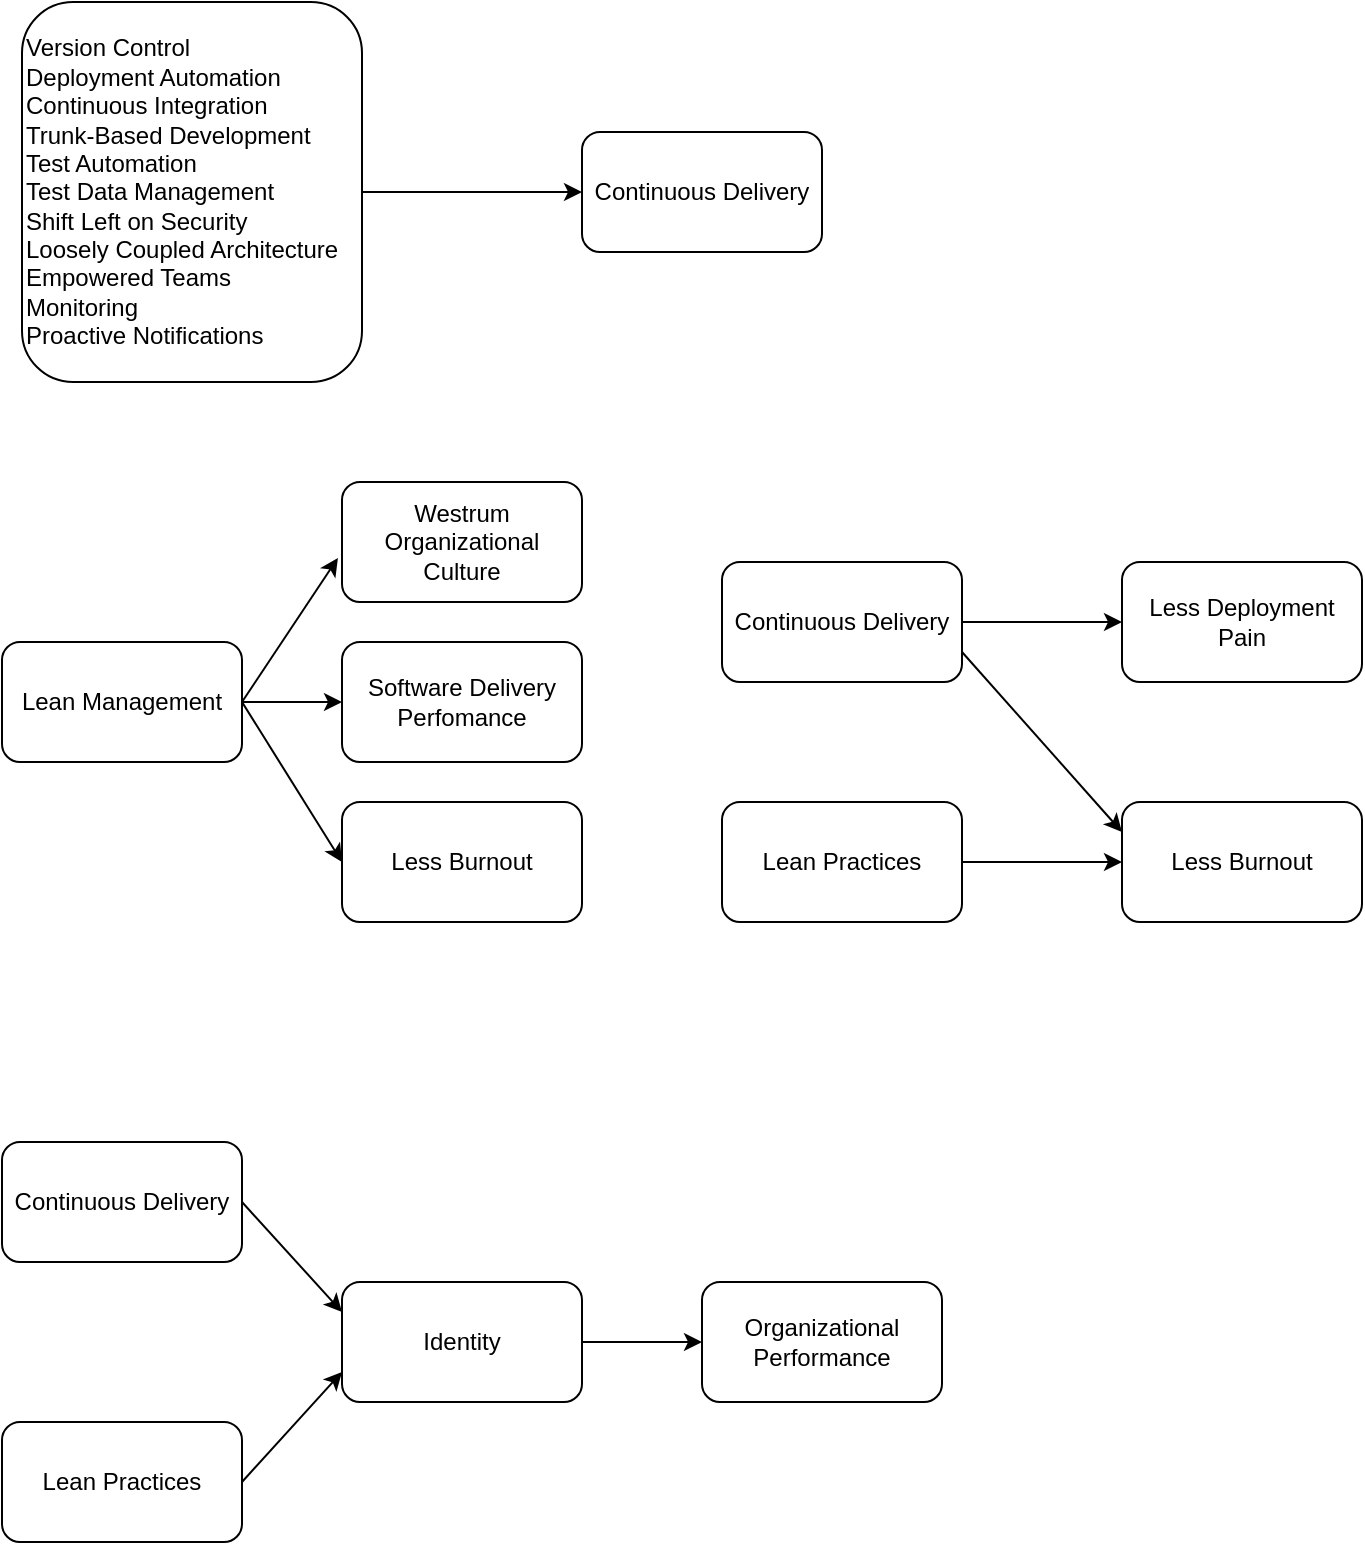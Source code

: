 <mxfile version="15.7.0" type="github">
  <diagram id="V51sYZmwM-TRDQ3rJPVA" name="Page-1">
    <mxGraphModel dx="1485" dy="949" grid="1" gridSize="10" guides="1" tooltips="1" connect="1" arrows="1" fold="1" page="1" pageScale="1" pageWidth="827" pageHeight="1169" math="0" shadow="0">
      <root>
        <mxCell id="0" />
        <mxCell id="1" parent="0" />
        <mxCell id="XsPQehy-5ivBseYOah9C-1" value="Version Control&lt;br&gt;Deployment Automation&lt;br&gt;Continuous Integration&lt;br&gt;Trunk-Based Development&lt;br&gt;Test Automation&lt;br&gt;Test Data Management&lt;br&gt;Shift Left on Security&lt;br&gt;Loosely Coupled Architecture&lt;br&gt;Empowered Teams&lt;br&gt;Monitoring&lt;br&gt;Proactive Notifications" style="rounded=1;whiteSpace=wrap;html=1;align=left;" vertex="1" parent="1">
          <mxGeometry x="100" y="210" width="170" height="190" as="geometry" />
        </mxCell>
        <mxCell id="XsPQehy-5ivBseYOah9C-2" value="Continuous Delivery" style="rounded=1;whiteSpace=wrap;html=1;align=center;" vertex="1" parent="1">
          <mxGeometry x="380" y="275" width="120" height="60" as="geometry" />
        </mxCell>
        <mxCell id="XsPQehy-5ivBseYOah9C-3" value="" style="endArrow=classic;html=1;rounded=0;exitX=1;exitY=0.5;exitDx=0;exitDy=0;entryX=0;entryY=0.5;entryDx=0;entryDy=0;" edge="1" parent="1" source="XsPQehy-5ivBseYOah9C-1" target="XsPQehy-5ivBseYOah9C-2">
          <mxGeometry width="50" height="50" relative="1" as="geometry">
            <mxPoint x="390" y="440" as="sourcePoint" />
            <mxPoint x="440" y="390" as="targetPoint" />
          </mxGeometry>
        </mxCell>
        <mxCell id="XsPQehy-5ivBseYOah9C-4" value="Lean Management" style="rounded=1;whiteSpace=wrap;html=1;align=center;" vertex="1" parent="1">
          <mxGeometry x="90" y="530" width="120" height="60" as="geometry" />
        </mxCell>
        <mxCell id="XsPQehy-5ivBseYOah9C-5" value="Westrum Organizational Culture" style="rounded=1;whiteSpace=wrap;html=1;align=center;" vertex="1" parent="1">
          <mxGeometry x="260" y="450" width="120" height="60" as="geometry" />
        </mxCell>
        <mxCell id="XsPQehy-5ivBseYOah9C-6" value="Software Delivery Perfomance" style="rounded=1;whiteSpace=wrap;html=1;align=center;" vertex="1" parent="1">
          <mxGeometry x="260" y="530" width="120" height="60" as="geometry" />
        </mxCell>
        <mxCell id="XsPQehy-5ivBseYOah9C-7" value="Less Burnout" style="rounded=1;whiteSpace=wrap;html=1;align=center;" vertex="1" parent="1">
          <mxGeometry x="260" y="610" width="120" height="60" as="geometry" />
        </mxCell>
        <mxCell id="XsPQehy-5ivBseYOah9C-8" value="" style="endArrow=classic;html=1;rounded=0;exitX=1;exitY=0.5;exitDx=0;exitDy=0;entryX=-0.017;entryY=0.633;entryDx=0;entryDy=0;entryPerimeter=0;" edge="1" parent="1" source="XsPQehy-5ivBseYOah9C-4" target="XsPQehy-5ivBseYOah9C-5">
          <mxGeometry width="50" height="50" relative="1" as="geometry">
            <mxPoint x="390" y="450" as="sourcePoint" />
            <mxPoint x="440" y="400" as="targetPoint" />
          </mxGeometry>
        </mxCell>
        <mxCell id="XsPQehy-5ivBseYOah9C-9" value="" style="endArrow=classic;html=1;rounded=0;exitX=1;exitY=0.5;exitDx=0;exitDy=0;entryX=0;entryY=0.5;entryDx=0;entryDy=0;" edge="1" parent="1" source="XsPQehy-5ivBseYOah9C-4" target="XsPQehy-5ivBseYOah9C-6">
          <mxGeometry width="50" height="50" relative="1" as="geometry">
            <mxPoint x="390" y="450" as="sourcePoint" />
            <mxPoint x="440" y="400" as="targetPoint" />
          </mxGeometry>
        </mxCell>
        <mxCell id="XsPQehy-5ivBseYOah9C-10" value="" style="endArrow=classic;html=1;rounded=0;exitX=1;exitY=0.5;exitDx=0;exitDy=0;entryX=0;entryY=0.5;entryDx=0;entryDy=0;" edge="1" parent="1" source="XsPQehy-5ivBseYOah9C-4" target="XsPQehy-5ivBseYOah9C-7">
          <mxGeometry width="50" height="50" relative="1" as="geometry">
            <mxPoint x="390" y="450" as="sourcePoint" />
            <mxPoint x="440" y="400" as="targetPoint" />
          </mxGeometry>
        </mxCell>
        <mxCell id="XsPQehy-5ivBseYOah9C-11" value="Lean Practices" style="rounded=1;whiteSpace=wrap;html=1;align=center;" vertex="1" parent="1">
          <mxGeometry x="450" y="610" width="120" height="60" as="geometry" />
        </mxCell>
        <mxCell id="XsPQehy-5ivBseYOah9C-12" value="Continuous Delivery" style="rounded=1;whiteSpace=wrap;html=1;align=center;" vertex="1" parent="1">
          <mxGeometry x="450" y="490" width="120" height="60" as="geometry" />
        </mxCell>
        <mxCell id="XsPQehy-5ivBseYOah9C-13" value="Less Deployment Pain" style="rounded=1;whiteSpace=wrap;html=1;align=center;" vertex="1" parent="1">
          <mxGeometry x="650" y="490" width="120" height="60" as="geometry" />
        </mxCell>
        <mxCell id="XsPQehy-5ivBseYOah9C-14" value="Less Burnout" style="rounded=1;whiteSpace=wrap;html=1;align=center;" vertex="1" parent="1">
          <mxGeometry x="650" y="610" width="120" height="60" as="geometry" />
        </mxCell>
        <mxCell id="XsPQehy-5ivBseYOah9C-15" value="" style="endArrow=classic;html=1;rounded=0;exitX=1;exitY=0.5;exitDx=0;exitDy=0;entryX=0;entryY=0.5;entryDx=0;entryDy=0;" edge="1" parent="1" source="XsPQehy-5ivBseYOah9C-12" target="XsPQehy-5ivBseYOah9C-13">
          <mxGeometry width="50" height="50" relative="1" as="geometry">
            <mxPoint x="390" y="410" as="sourcePoint" />
            <mxPoint x="440" y="360" as="targetPoint" />
          </mxGeometry>
        </mxCell>
        <mxCell id="XsPQehy-5ivBseYOah9C-16" value="" style="endArrow=classic;html=1;rounded=0;exitX=1;exitY=0.75;exitDx=0;exitDy=0;entryX=0;entryY=0.25;entryDx=0;entryDy=0;" edge="1" parent="1" source="XsPQehy-5ivBseYOah9C-12" target="XsPQehy-5ivBseYOah9C-14">
          <mxGeometry width="50" height="50" relative="1" as="geometry">
            <mxPoint x="390" y="410" as="sourcePoint" />
            <mxPoint x="440" y="360" as="targetPoint" />
          </mxGeometry>
        </mxCell>
        <mxCell id="XsPQehy-5ivBseYOah9C-17" value="" style="endArrow=classic;html=1;rounded=0;exitX=1;exitY=0.5;exitDx=0;exitDy=0;entryX=0;entryY=0.5;entryDx=0;entryDy=0;" edge="1" parent="1" source="XsPQehy-5ivBseYOah9C-11" target="XsPQehy-5ivBseYOah9C-14">
          <mxGeometry width="50" height="50" relative="1" as="geometry">
            <mxPoint x="390" y="410" as="sourcePoint" />
            <mxPoint x="440" y="360" as="targetPoint" />
          </mxGeometry>
        </mxCell>
        <mxCell id="XsPQehy-5ivBseYOah9C-18" value="Continuous Delivery" style="rounded=1;whiteSpace=wrap;html=1;align=center;" vertex="1" parent="1">
          <mxGeometry x="90" y="780" width="120" height="60" as="geometry" />
        </mxCell>
        <mxCell id="XsPQehy-5ivBseYOah9C-19" value="Lean Practices" style="rounded=1;whiteSpace=wrap;html=1;align=center;" vertex="1" parent="1">
          <mxGeometry x="90" y="920" width="120" height="60" as="geometry" />
        </mxCell>
        <mxCell id="XsPQehy-5ivBseYOah9C-26" style="edgeStyle=orthogonalEdgeStyle;rounded=0;orthogonalLoop=1;jettySize=auto;html=1;exitX=1;exitY=0.5;exitDx=0;exitDy=0;" edge="1" parent="1" source="XsPQehy-5ivBseYOah9C-20" target="XsPQehy-5ivBseYOah9C-21">
          <mxGeometry relative="1" as="geometry" />
        </mxCell>
        <mxCell id="XsPQehy-5ivBseYOah9C-20" value="Identity" style="rounded=1;whiteSpace=wrap;html=1;align=center;" vertex="1" parent="1">
          <mxGeometry x="260" y="850" width="120" height="60" as="geometry" />
        </mxCell>
        <mxCell id="XsPQehy-5ivBseYOah9C-21" value="Organizational Performance" style="rounded=1;whiteSpace=wrap;html=1;align=center;" vertex="1" parent="1">
          <mxGeometry x="440" y="850" width="120" height="60" as="geometry" />
        </mxCell>
        <mxCell id="XsPQehy-5ivBseYOah9C-22" value="" style="endArrow=classic;html=1;rounded=0;exitX=1;exitY=0.5;exitDx=0;exitDy=0;entryX=0;entryY=0.75;entryDx=0;entryDy=0;" edge="1" parent="1" source="XsPQehy-5ivBseYOah9C-19" target="XsPQehy-5ivBseYOah9C-20">
          <mxGeometry width="50" height="50" relative="1" as="geometry">
            <mxPoint x="390" y="660" as="sourcePoint" />
            <mxPoint x="440" y="610" as="targetPoint" />
          </mxGeometry>
        </mxCell>
        <mxCell id="XsPQehy-5ivBseYOah9C-24" value="" style="endArrow=classic;html=1;rounded=0;exitX=1;exitY=0.5;exitDx=0;exitDy=0;entryX=0;entryY=0.25;entryDx=0;entryDy=0;" edge="1" parent="1" source="XsPQehy-5ivBseYOah9C-18" target="XsPQehy-5ivBseYOah9C-20">
          <mxGeometry width="50" height="50" relative="1" as="geometry">
            <mxPoint x="390" y="660" as="sourcePoint" />
            <mxPoint x="440" y="610" as="targetPoint" />
          </mxGeometry>
        </mxCell>
      </root>
    </mxGraphModel>
  </diagram>
</mxfile>
